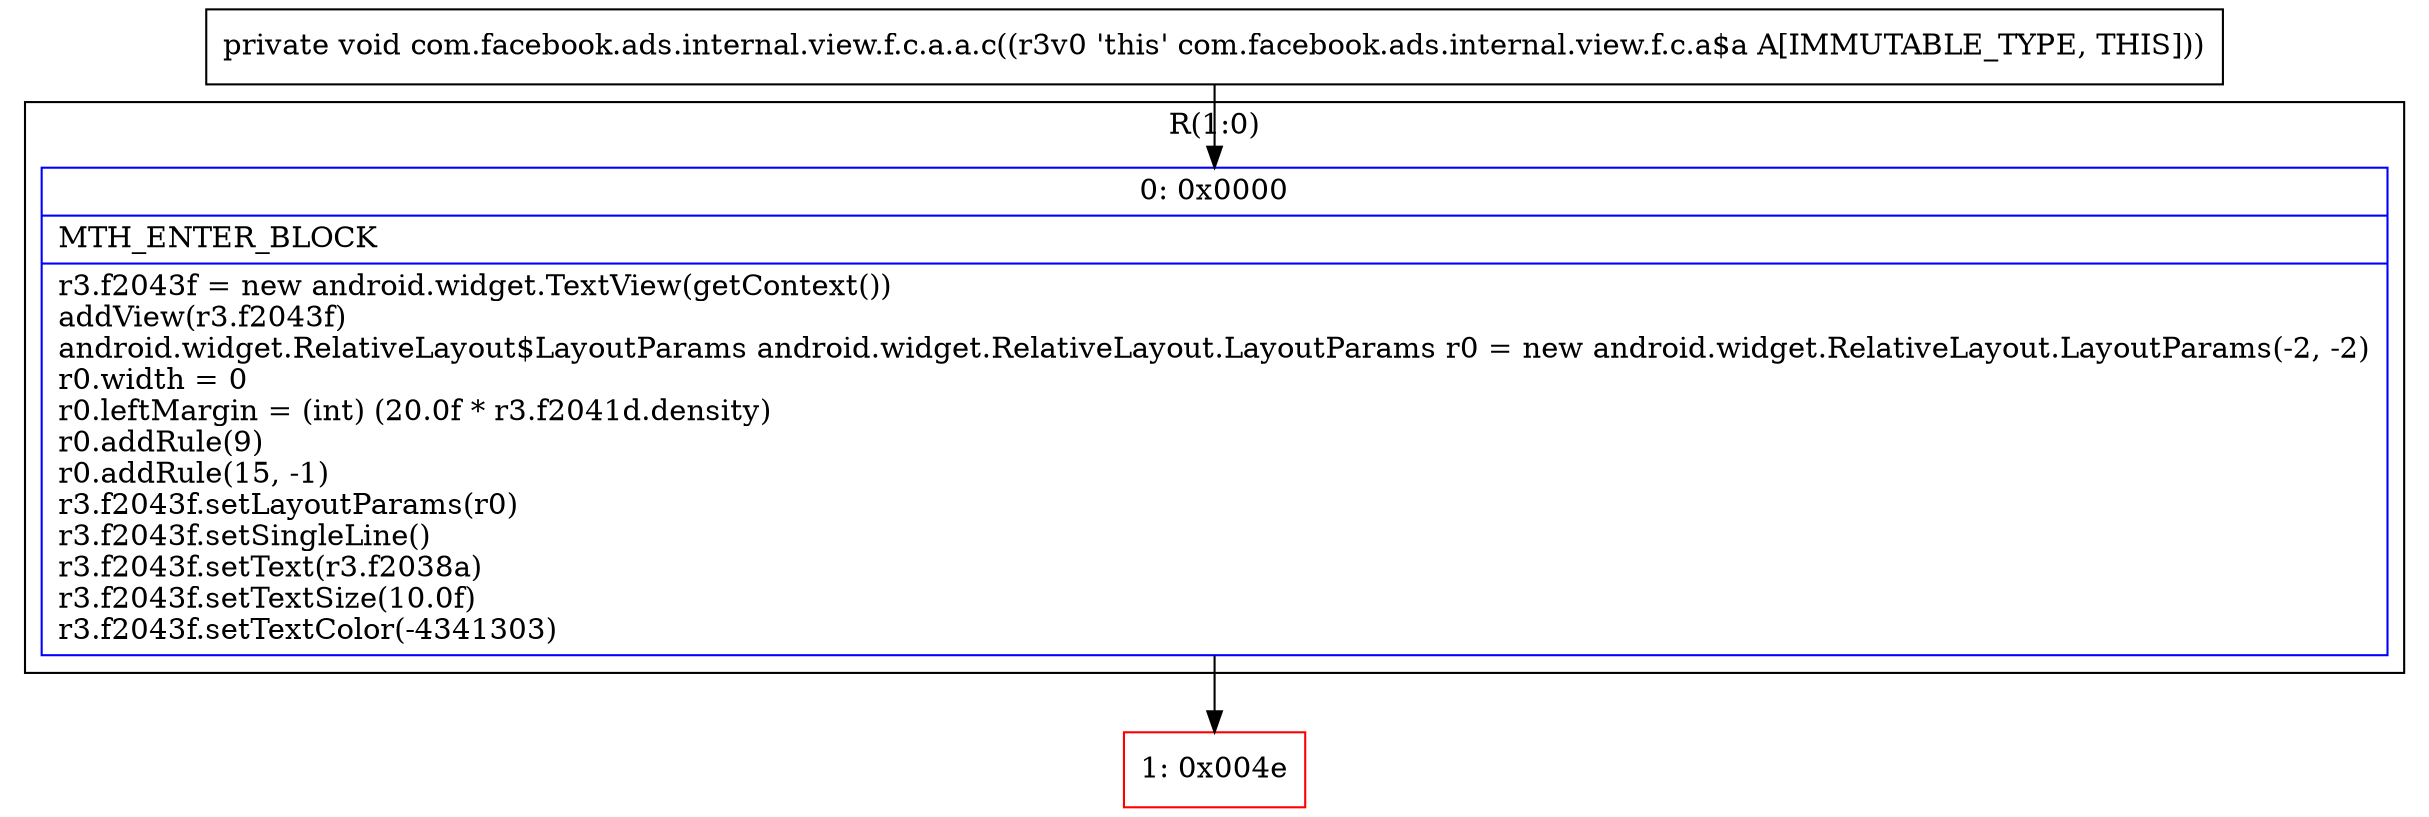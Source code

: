 digraph "CFG forcom.facebook.ads.internal.view.f.c.a.a.c()V" {
subgraph cluster_Region_2016902832 {
label = "R(1:0)";
node [shape=record,color=blue];
Node_0 [shape=record,label="{0\:\ 0x0000|MTH_ENTER_BLOCK\l|r3.f2043f = new android.widget.TextView(getContext())\laddView(r3.f2043f)\landroid.widget.RelativeLayout$LayoutParams android.widget.RelativeLayout.LayoutParams r0 = new android.widget.RelativeLayout.LayoutParams(\-2, \-2)\lr0.width = 0\lr0.leftMargin = (int) (20.0f * r3.f2041d.density)\lr0.addRule(9)\lr0.addRule(15, \-1)\lr3.f2043f.setLayoutParams(r0)\lr3.f2043f.setSingleLine()\lr3.f2043f.setText(r3.f2038a)\lr3.f2043f.setTextSize(10.0f)\lr3.f2043f.setTextColor(\-4341303)\l}"];
}
Node_1 [shape=record,color=red,label="{1\:\ 0x004e}"];
MethodNode[shape=record,label="{private void com.facebook.ads.internal.view.f.c.a.a.c((r3v0 'this' com.facebook.ads.internal.view.f.c.a$a A[IMMUTABLE_TYPE, THIS])) }"];
MethodNode -> Node_0;
Node_0 -> Node_1;
}

